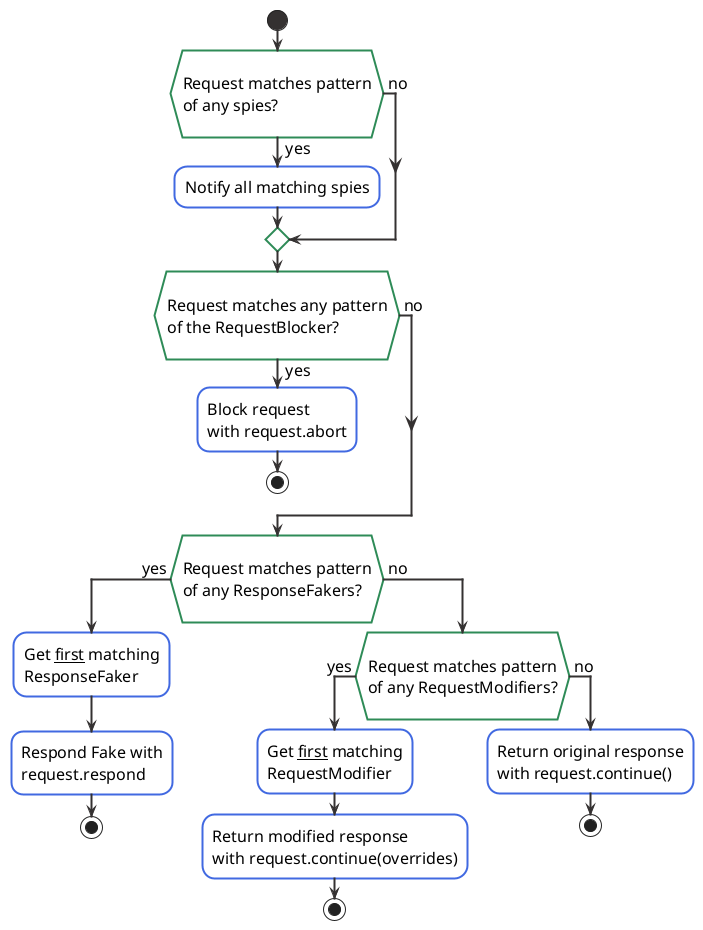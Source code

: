 @startuml
skinparam shadowing false

skinparam activity {
   DiamondFontSize 16
   FontSize 16
   BorderThickness 2

   FontColor black
   DiamondFontColor black
   BackgroundColor white
   DiamondBackgroundColor white
   BorderColor RoyalBlue
   DiamondBorderColor Seagreen

   StartColor 343131
   EndColor 343131
}

skinparam arrow {
    color 343131
    fontColor black
    FontSize 16
}

start

if (\nRequest matches pattern\nof any spies?\n) then ( yes )
  :Notify all matching spies;
else ( no )
endif


if (\nRequest matches any pattern\nof the RequestBlocker?\n) then ( no )

else ( yes )
  :Block request\nwith request.abort;
  stop

endif

if (\nRequest matches pattern\nof any ResponseFakers?\n) then ( yes )
  :Get __first__ matching\nResponseFaker;
  :Respond Fake with\nrequest.respond;
  stop
else ( no )
    if (\nRequest matches pattern\nof any RequestModifiers?\n) then ( yes )
        :Get __first__ matching\nRequestModifier;
        :Return modified response\nwith request.continue(overrides);
        stop
    else ( no )
        :Return original response\nwith request.continue();
        stop
    endif
endif

@enduml
